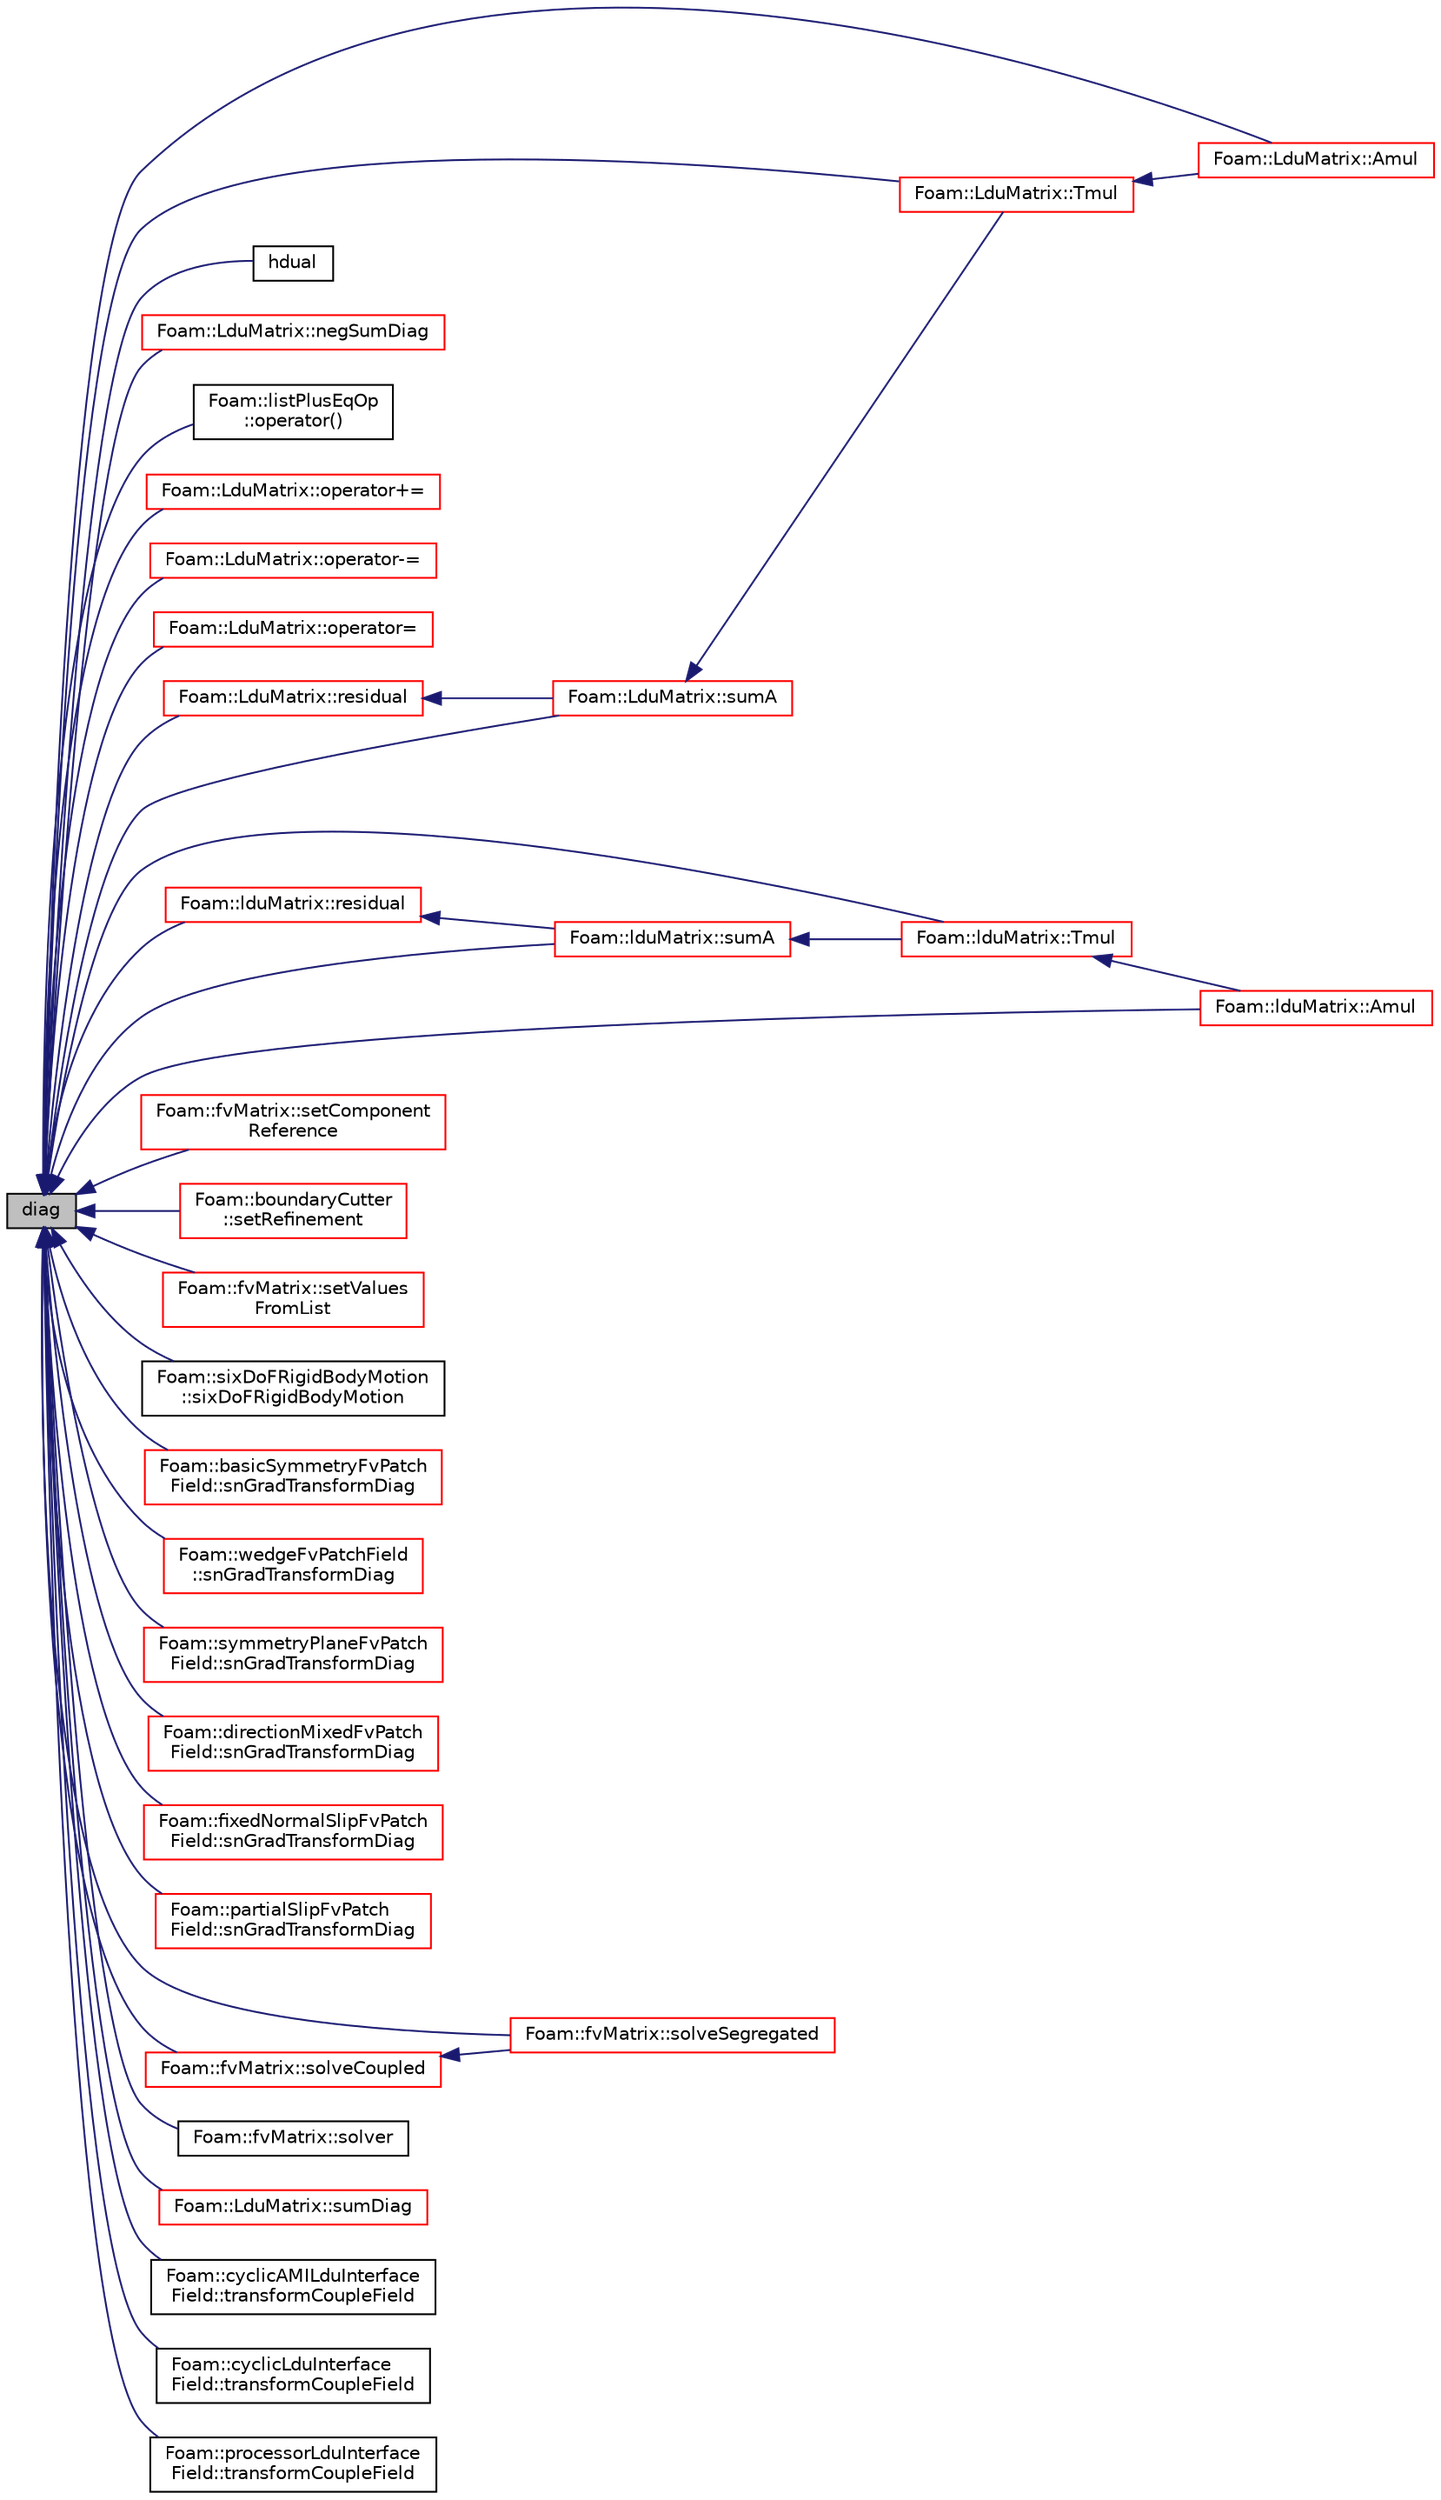 digraph "diag"
{
  bgcolor="transparent";
  edge [fontname="Helvetica",fontsize="10",labelfontname="Helvetica",labelfontsize="10"];
  node [fontname="Helvetica",fontsize="10",shape=record];
  rankdir="LR";
  Node1 [label="diag",height=0.2,width=0.4,color="black", fillcolor="grey75", style="filled", fontcolor="black"];
  Node1 -> Node2 [dir="back",color="midnightblue",fontsize="10",style="solid",fontname="Helvetica"];
  Node2 [label="Foam::LduMatrix::Amul",height=0.2,width=0.4,color="red",URL="$a01312.html#a2a9b1215e88ddd2830bda1ea75fdd23b",tooltip="Matrix multiplication. "];
  Node1 -> Node3 [dir="back",color="midnightblue",fontsize="10",style="solid",fontname="Helvetica"];
  Node3 [label="Foam::lduMatrix::Amul",height=0.2,width=0.4,color="red",URL="$a01311.html#a356332b0cbbd88cc1f4450fe79acc678",tooltip="Matrix multiplication with updated interfaces. "];
  Node1 -> Node4 [dir="back",color="midnightblue",fontsize="10",style="solid",fontname="Helvetica"];
  Node4 [label="hdual",height=0.2,width=0.4,color="black",URL="$a10936.html#a60658ce8a99d027faf364d9c7434ac48"];
  Node1 -> Node5 [dir="back",color="midnightblue",fontsize="10",style="solid",fontname="Helvetica"];
  Node5 [label="Foam::LduMatrix::negSumDiag",height=0.2,width=0.4,color="red",URL="$a01312.html#a7ad351a572b04686613ec1f9650ad95c"];
  Node1 -> Node6 [dir="back",color="midnightblue",fontsize="10",style="solid",fontname="Helvetica"];
  Node6 [label="Foam::listPlusEqOp\l::operator()",height=0.2,width=0.4,color="black",URL="$a01401.html#ae4420a9fd791f5ab9ebad1a3150ba899"];
  Node1 -> Node7 [dir="back",color="midnightblue",fontsize="10",style="solid",fontname="Helvetica"];
  Node7 [label="Foam::LduMatrix::operator+=",height=0.2,width=0.4,color="red",URL="$a01312.html#a67cb5e721083def89a8775562081caeb"];
  Node1 -> Node8 [dir="back",color="midnightblue",fontsize="10",style="solid",fontname="Helvetica"];
  Node8 [label="Foam::LduMatrix::operator-=",height=0.2,width=0.4,color="red",URL="$a01312.html#ade231ee3b05d977629dbaeeb2c538dae"];
  Node1 -> Node9 [dir="back",color="midnightblue",fontsize="10",style="solid",fontname="Helvetica"];
  Node9 [label="Foam::LduMatrix::operator=",height=0.2,width=0.4,color="red",URL="$a01312.html#a855e48a9b4e9d4ea44f93b8120b41905"];
  Node1 -> Node10 [dir="back",color="midnightblue",fontsize="10",style="solid",fontname="Helvetica"];
  Node10 [label="Foam::LduMatrix::residual",height=0.2,width=0.4,color="red",URL="$a01312.html#ad0a8c421e08313868d919c8600b40ac4"];
  Node10 -> Node11 [dir="back",color="midnightblue",fontsize="10",style="solid",fontname="Helvetica"];
  Node11 [label="Foam::LduMatrix::sumA",height=0.2,width=0.4,color="red",URL="$a01312.html#ac9e3f97d156a133b7ab41858c14ab5e1",tooltip="Sum the coefficients on each row of the matrix. "];
  Node11 -> Node12 [dir="back",color="midnightblue",fontsize="10",style="solid",fontname="Helvetica"];
  Node12 [label="Foam::LduMatrix::Tmul",height=0.2,width=0.4,color="red",URL="$a01312.html#a977aa3d058a58b2b36770a218db00205",tooltip="Matrix transpose multiplication. "];
  Node12 -> Node2 [dir="back",color="midnightblue",fontsize="10",style="solid",fontname="Helvetica"];
  Node1 -> Node13 [dir="back",color="midnightblue",fontsize="10",style="solid",fontname="Helvetica"];
  Node13 [label="Foam::lduMatrix::residual",height=0.2,width=0.4,color="red",URL="$a01311.html#a993f699d9efc5bc6a82b0c8b6e86c78a"];
  Node13 -> Node14 [dir="back",color="midnightblue",fontsize="10",style="solid",fontname="Helvetica"];
  Node14 [label="Foam::lduMatrix::sumA",height=0.2,width=0.4,color="red",URL="$a01311.html#a1ee2ed3984be5768ec28254acb84a35d",tooltip="Sum the coefficients on each row of the matrix. "];
  Node14 -> Node15 [dir="back",color="midnightblue",fontsize="10",style="solid",fontname="Helvetica"];
  Node15 [label="Foam::lduMatrix::Tmul",height=0.2,width=0.4,color="red",URL="$a01311.html#a2600584c14747e45b037baf3a3c730a8",tooltip="Matrix transpose multiplication with updated interfaces. "];
  Node15 -> Node3 [dir="back",color="midnightblue",fontsize="10",style="solid",fontname="Helvetica"];
  Node1 -> Node16 [dir="back",color="midnightblue",fontsize="10",style="solid",fontname="Helvetica"];
  Node16 [label="Foam::fvMatrix::setComponent\lReference",height=0.2,width=0.4,color="red",URL="$a00891.html#a98221dfccd28360ab97b358fdddde083",tooltip="Set reference level for a component of the solution. "];
  Node1 -> Node17 [dir="back",color="midnightblue",fontsize="10",style="solid",fontname="Helvetica"];
  Node17 [label="Foam::boundaryCutter\l::setRefinement",height=0.2,width=0.4,color="red",URL="$a00149.html#af2a66719cccb66a09867e321aae596bd",tooltip="Do actual cutting with cut description. Inserts mesh changes. "];
  Node1 -> Node18 [dir="back",color="midnightblue",fontsize="10",style="solid",fontname="Helvetica"];
  Node18 [label="Foam::fvMatrix::setValues\lFromList",height=0.2,width=0.4,color="red",URL="$a00891.html#ae2373f8bf20e55920fbe1157213a9858",tooltip="Set solution in given cells to the specified values. "];
  Node1 -> Node19 [dir="back",color="midnightblue",fontsize="10",style="solid",fontname="Helvetica"];
  Node19 [label="Foam::sixDoFRigidBodyMotion\l::sixDoFRigidBodyMotion",height=0.2,width=0.4,color="black",URL="$a02407.html#afaa54b33e7778659eee2b572e10012af",tooltip="Construct from constant and state dictionaries. "];
  Node1 -> Node20 [dir="back",color="midnightblue",fontsize="10",style="solid",fontname="Helvetica"];
  Node20 [label="Foam::basicSymmetryFvPatch\lField::snGradTransformDiag",height=0.2,width=0.4,color="red",URL="$a00119.html#a34aea5f8557ad4398ecbd1d9a04ee5df",tooltip="Return face-gradient transform diagonal. "];
  Node1 -> Node21 [dir="back",color="midnightblue",fontsize="10",style="solid",fontname="Helvetica"];
  Node21 [label="Foam::wedgeFvPatchField\l::snGradTransformDiag",height=0.2,width=0.4,color="red",URL="$a02974.html#a34aea5f8557ad4398ecbd1d9a04ee5df",tooltip="Return face-gradient transform diagonal. "];
  Node1 -> Node22 [dir="back",color="midnightblue",fontsize="10",style="solid",fontname="Helvetica"];
  Node22 [label="Foam::symmetryPlaneFvPatch\lField::snGradTransformDiag",height=0.2,width=0.4,color="red",URL="$a02619.html#a34aea5f8557ad4398ecbd1d9a04ee5df",tooltip="Return face-gradient transform diagonal. "];
  Node1 -> Node23 [dir="back",color="midnightblue",fontsize="10",style="solid",fontname="Helvetica"];
  Node23 [label="Foam::directionMixedFvPatch\lField::snGradTransformDiag",height=0.2,width=0.4,color="red",URL="$a00550.html#a34aea5f8557ad4398ecbd1d9a04ee5df",tooltip="Return face-gradient transform diagonal. "];
  Node1 -> Node24 [dir="back",color="midnightblue",fontsize="10",style="solid",fontname="Helvetica"];
  Node24 [label="Foam::fixedNormalSlipFvPatch\lField::snGradTransformDiag",height=0.2,width=0.4,color="red",URL="$a00841.html#a34aea5f8557ad4398ecbd1d9a04ee5df",tooltip="Return face-gradient transform diagonal. "];
  Node1 -> Node25 [dir="back",color="midnightblue",fontsize="10",style="solid",fontname="Helvetica"];
  Node25 [label="Foam::partialSlipFvPatch\lField::snGradTransformDiag",height=0.2,width=0.4,color="red",URL="$a01817.html#a34aea5f8557ad4398ecbd1d9a04ee5df",tooltip="Return face-gradient transform diagonal. "];
  Node1 -> Node26 [dir="back",color="midnightblue",fontsize="10",style="solid",fontname="Helvetica"];
  Node26 [label="Foam::fvMatrix::solveCoupled",height=0.2,width=0.4,color="red",URL="$a00891.html#ab36072dfe5324780d08a7e030c52be5e",tooltip="Solve coupled returning the solution statistics. "];
  Node26 -> Node27 [dir="back",color="midnightblue",fontsize="10",style="solid",fontname="Helvetica"];
  Node27 [label="Foam::fvMatrix::solveSegregated",height=0.2,width=0.4,color="red",URL="$a00891.html#ac81931f1f6bf41327f87ae877d370449",tooltip="Solve segregated returning the solution statistics. "];
  Node1 -> Node28 [dir="back",color="midnightblue",fontsize="10",style="solid",fontname="Helvetica"];
  Node28 [label="Foam::fvMatrix::solver",height=0.2,width=0.4,color="black",URL="$a00891.html#a2fd08b1a69b135af347fd79770631e25"];
  Node1 -> Node27 [dir="back",color="midnightblue",fontsize="10",style="solid",fontname="Helvetica"];
  Node1 -> Node11 [dir="back",color="midnightblue",fontsize="10",style="solid",fontname="Helvetica"];
  Node1 -> Node14 [dir="back",color="midnightblue",fontsize="10",style="solid",fontname="Helvetica"];
  Node1 -> Node29 [dir="back",color="midnightblue",fontsize="10",style="solid",fontname="Helvetica"];
  Node29 [label="Foam::LduMatrix::sumDiag",height=0.2,width=0.4,color="red",URL="$a01312.html#a2034fb6b7d0fc02febd7b511e063d285"];
  Node1 -> Node12 [dir="back",color="midnightblue",fontsize="10",style="solid",fontname="Helvetica"];
  Node1 -> Node15 [dir="back",color="midnightblue",fontsize="10",style="solid",fontname="Helvetica"];
  Node1 -> Node30 [dir="back",color="midnightblue",fontsize="10",style="solid",fontname="Helvetica"];
  Node30 [label="Foam::cyclicAMILduInterface\lField::transformCoupleField",height=0.2,width=0.4,color="black",URL="$a00478.html#aabf9d83d0d55b2c3ea7c991ce977cfbe",tooltip="Transform given patch internal field. "];
  Node1 -> Node31 [dir="back",color="midnightblue",fontsize="10",style="solid",fontname="Helvetica"];
  Node31 [label="Foam::cyclicLduInterface\lField::transformCoupleField",height=0.2,width=0.4,color="black",URL="$a00488.html#ac3eabbddb9916ed65e7b3eea819b4dfd",tooltip="Transform given patch component field. "];
  Node1 -> Node32 [dir="back",color="midnightblue",fontsize="10",style="solid",fontname="Helvetica"];
  Node32 [label="Foam::processorLduInterface\lField::transformCoupleField",height=0.2,width=0.4,color="black",URL="$a02043.html#ac3eabbddb9916ed65e7b3eea819b4dfd",tooltip="Transform given patch component field. "];
}

